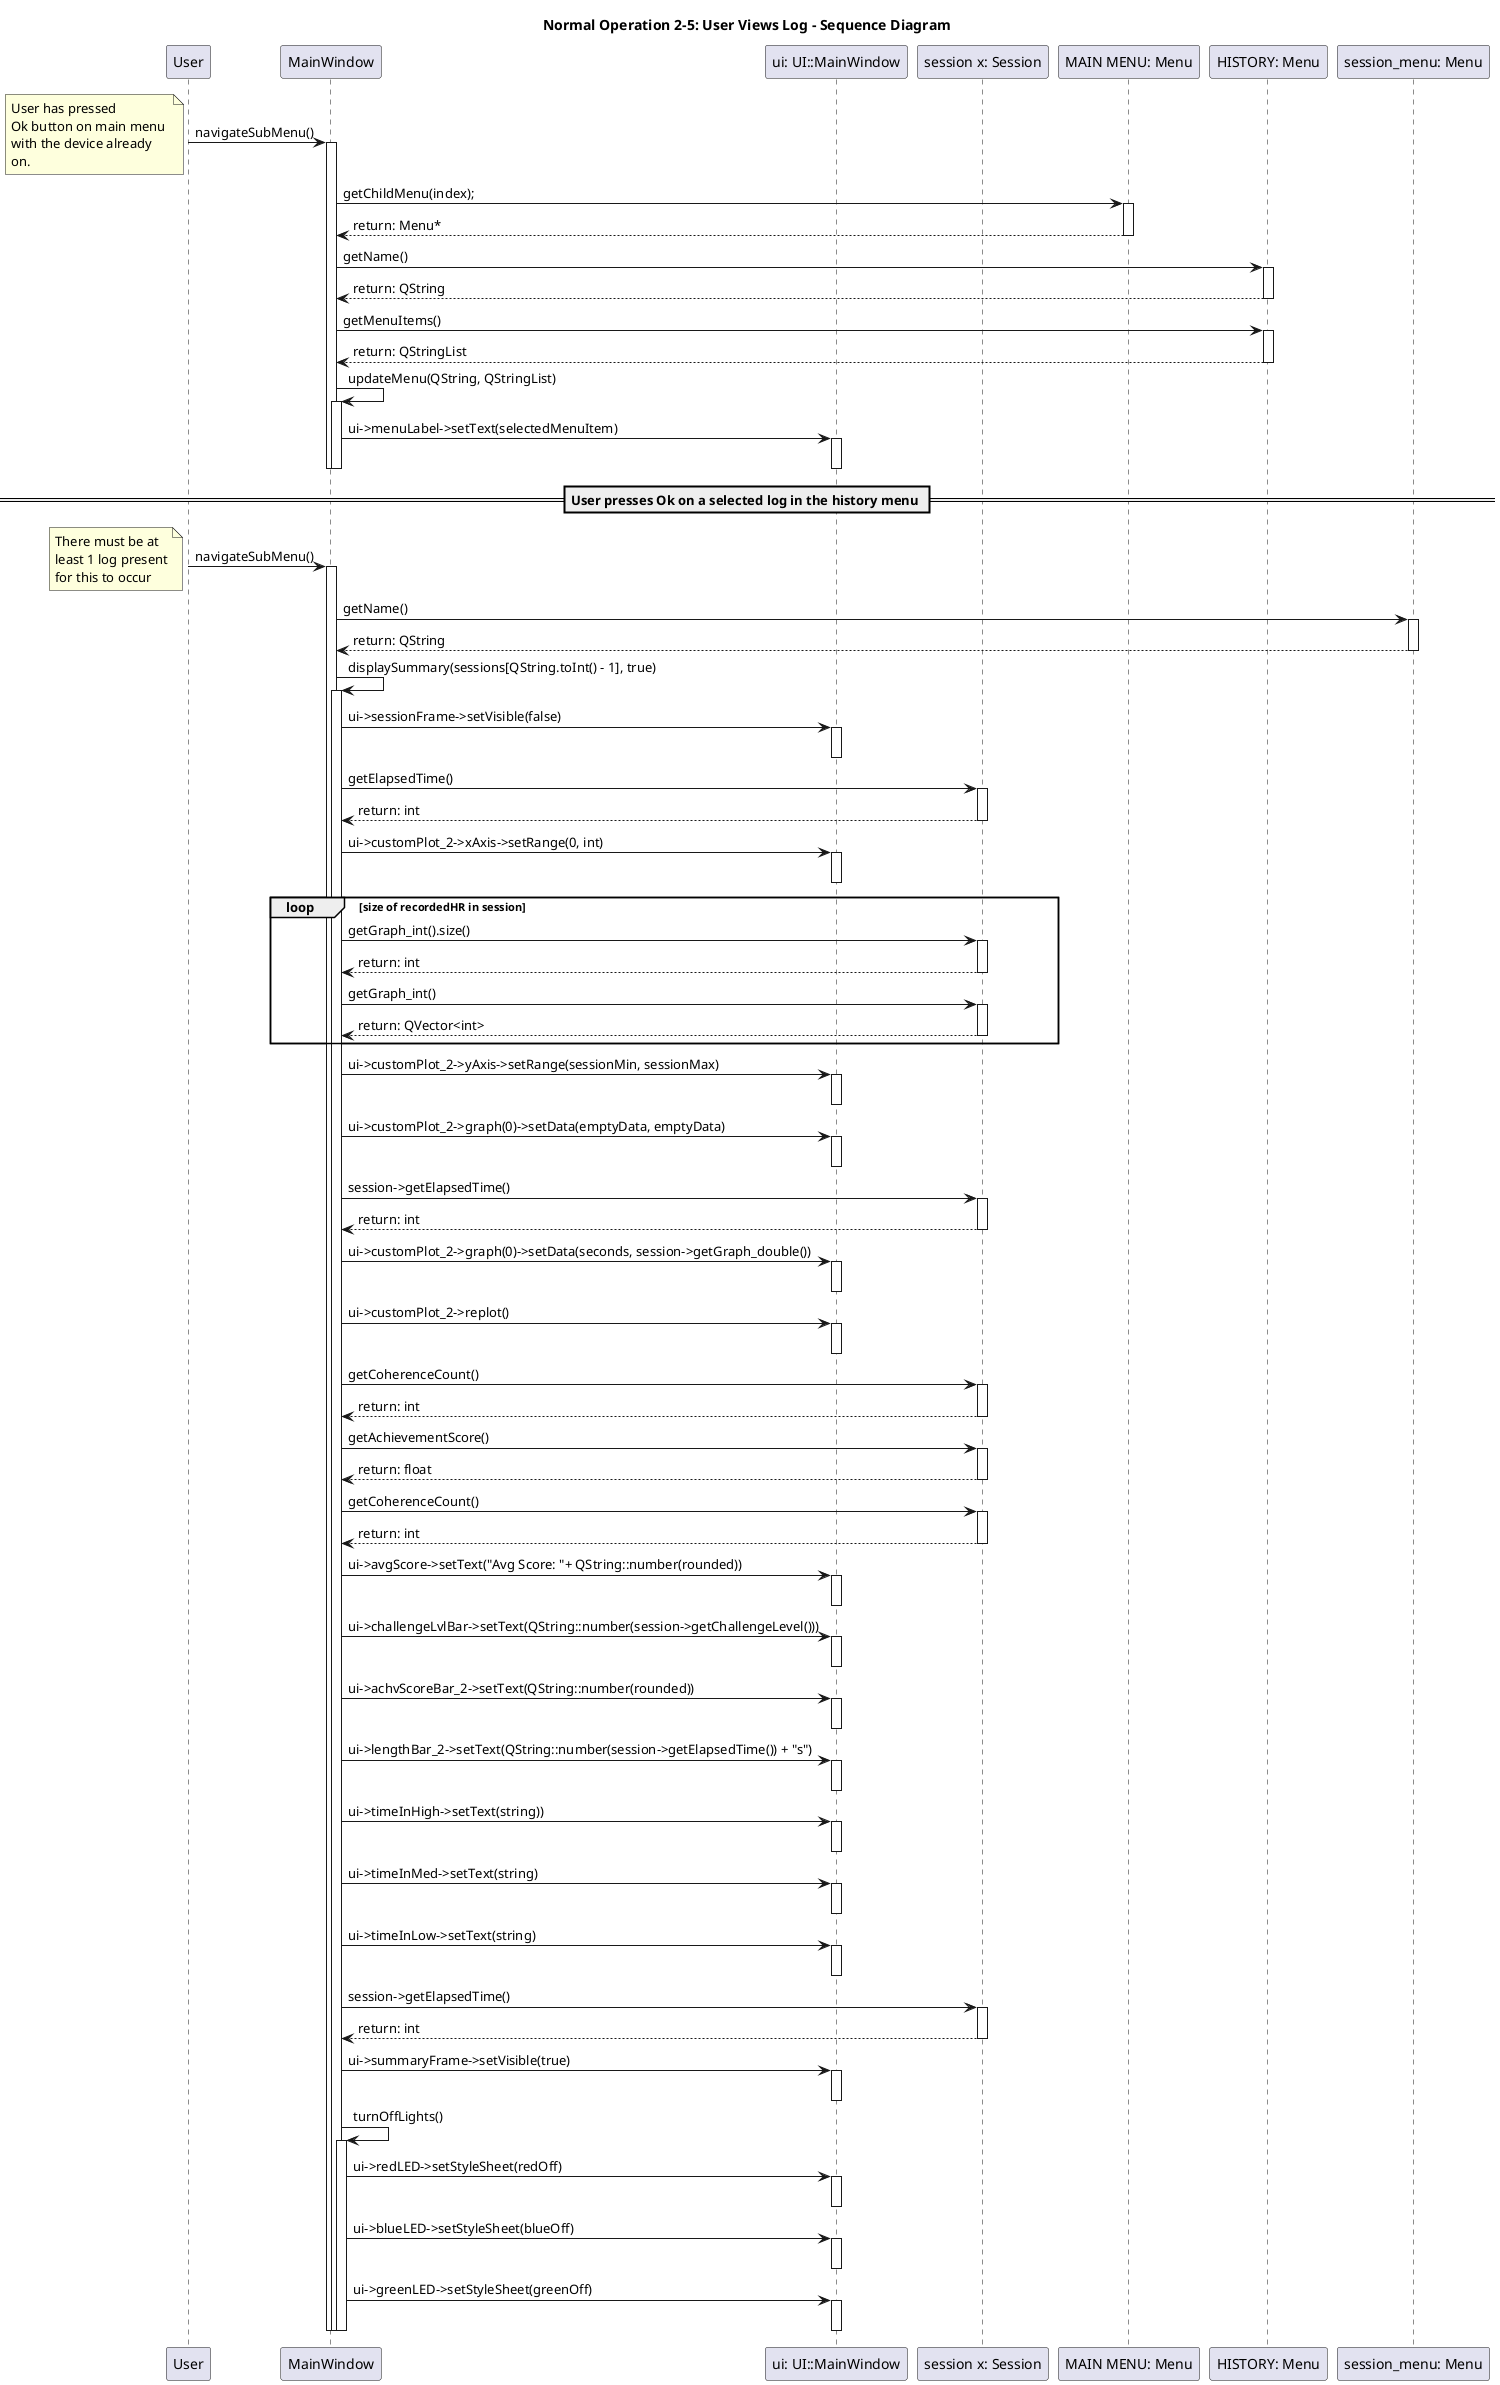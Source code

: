 @@startuml Normal Operation 2-5: User Views Log - Sequence Diagram
' title
title
    Normal Operation 2-5: User Views Log - Sequence Diagram
end title
' declare
participant User
participant "MainWindow" as main
participant "ui: UI::MainWindow" as ui
participant "session x: Session" as session
participant "MAIN MENU: Menu" as menu
participant "HISTORY: Menu" as menu2
participant "session_menu: Menu" as menu3
autoactivate on
' user selects history on main menu
User -> main : navigateSubMenu()
note left
    User has pressed 
    Ok button on main menu 
    with the device already
    on.
end note
main -> menu : getChildMenu(index);
return return: Menu*
deactivate menu
main -> menu2 : getName()
return return: QString
deactivate menu2
main -> menu2 : getMenuItems()              
return return: QStringList
deactivate menu2
main -> main : updateMenu(QString, QStringList)
main -> ui : ui->menuLabel->setText(selectedMenuItem)
deactivate ui
deactivate main
deactivate main

== User presses Ok on a selected log in the history menu ==
User -> main : navigateSubMenu()
note left
    There must be at
    least 1 log present
    for this to occur
end note
main -> menu3 : getName()
return return: QString
deactivate menu3
main -> main : displaySummary(sessions[QString.toInt() - 1], true)




main -> ui : ui->sessionFrame->setVisible(false)
deactivate ui
main -> session : getElapsedTime()
return return: int
deactivate session
main -> ui : ui->customPlot_2->xAxis->setRange(0, int)
deactivate ui

loop size of recordedHR in session
    main -> session : getGraph_int().size()
    return return: int
    deactivate session
    main -> session : getGraph_int()
    return return: QVector<int>
    deactivate session
end

main -> ui : ui->customPlot_2->yAxis->setRange(sessionMin, sessionMax)
deactivate ui
main -> ui : ui->customPlot_2->graph(0)->setData(emptyData, emptyData)
deactivate ui

main -> session : session->getElapsedTime()
return return: int
deactivate session

main -> ui : ui->customPlot_2->graph(0)->setData(seconds, session->getGraph_double())
deactivate ui
main -> ui : ui->customPlot_2->replot()
deactivate ui

main -> session : getCoherenceCount()
return return: int
deactivate session
main -> session : getAchievementScore()
return return: float
deactivate session
main -> session : getCoherenceCount()
return return: int
deactivate session
main -> ui : ui->avgScore->setText("Avg Score: "+ QString::number(rounded))
deactivate ui
main -> ui : ui->challengeLvlBar->setText(QString::number(session->getChallengeLevel()))
deactivate ui
main -> ui : ui->achvScoreBar_2->setText(QString::number(rounded))
deactivate ui
main -> ui : ui->lengthBar_2->setText(QString::number(session->getElapsedTime()) + "s")
deactivate ui

main -> ui : ui->timeInHigh->setText(string))
deactivate ui
main -> ui : ui->timeInMed->setText(string)
deactivate ui
main -> ui : ui->timeInLow->setText(string)
deactivate ui

main -> session : session->getElapsedTime()
return return: int
deactivate session
main -> ui : ui->summaryFrame->setVisible(true)
deactivate ui

main -> main : turnOffLights()
main -> ui : ui->redLED->setStyleSheet(redOff)
deactivate ui
main -> ui : ui->blueLED->setStyleSheet(blueOff)
deactivate ui
main -> ui : ui->greenLED->setStyleSheet(greenOff)
deactivate ui
deactivate main
deactivate main
deactivate main
deactivate main

@@enduml